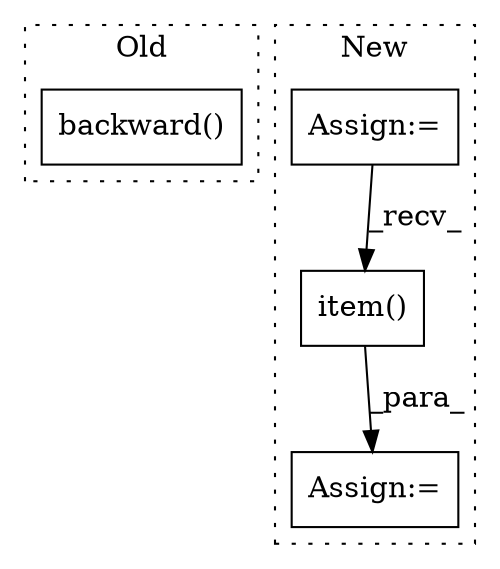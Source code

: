 digraph G {
subgraph cluster0 {
1 [label="backward()" a="75" s="1387" l="15" shape="box"];
label = "Old";
style="dotted";
}
subgraph cluster1 {
2 [label="item()" a="75" s="2053" l="15" shape="box"];
3 [label="Assign:=" a="68" s="2049" l="4" shape="box"];
4 [label="Assign:=" a="68" s="1687" l="3" shape="box"];
label = "New";
style="dotted";
}
2 -> 3 [label="_para_"];
4 -> 2 [label="_recv_"];
}